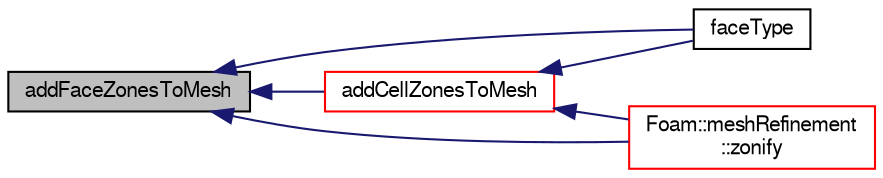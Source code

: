 digraph "addFaceZonesToMesh"
{
  bgcolor="transparent";
  edge [fontname="FreeSans",fontsize="10",labelfontname="FreeSans",labelfontsize="10"];
  node [fontname="FreeSans",fontsize="10",shape=record];
  rankdir="LR";
  Node1556 [label="addFaceZonesToMesh",height=0.2,width=0.4,color="black", fillcolor="grey75", style="filled", fontcolor="black"];
  Node1556 -> Node1557 [dir="back",color="midnightblue",fontsize="10",style="solid",fontname="FreeSans"];
  Node1557 [label="addCellZonesToMesh",height=0.2,width=0.4,color="red",URL="$a24690.html#aa53d4178cbd81300b311053db36e519d"];
  Node1557 -> Node1558 [dir="back",color="midnightblue",fontsize="10",style="solid",fontname="FreeSans"];
  Node1558 [label="faceType",height=0.2,width=0.4,color="black",URL="$a24690.html#a7f6d29fa7b92a7be3b719672c3c9508d",tooltip="How to handle face of surfaces with a faceZone. "];
  Node1557 -> Node1582 [dir="back",color="midnightblue",fontsize="10",style="solid",fontname="FreeSans"];
  Node1582 [label="Foam::meshRefinement\l::zonify",height=0.2,width=0.4,color="red",URL="$a24662.html#a90cf965dfe02eb20f11a4a8c6035747f",tooltip="Put faces/cells into zones according to surface specification. "];
  Node1556 -> Node1558 [dir="back",color="midnightblue",fontsize="10",style="solid",fontname="FreeSans"];
  Node1556 -> Node1582 [dir="back",color="midnightblue",fontsize="10",style="solid",fontname="FreeSans"];
}
